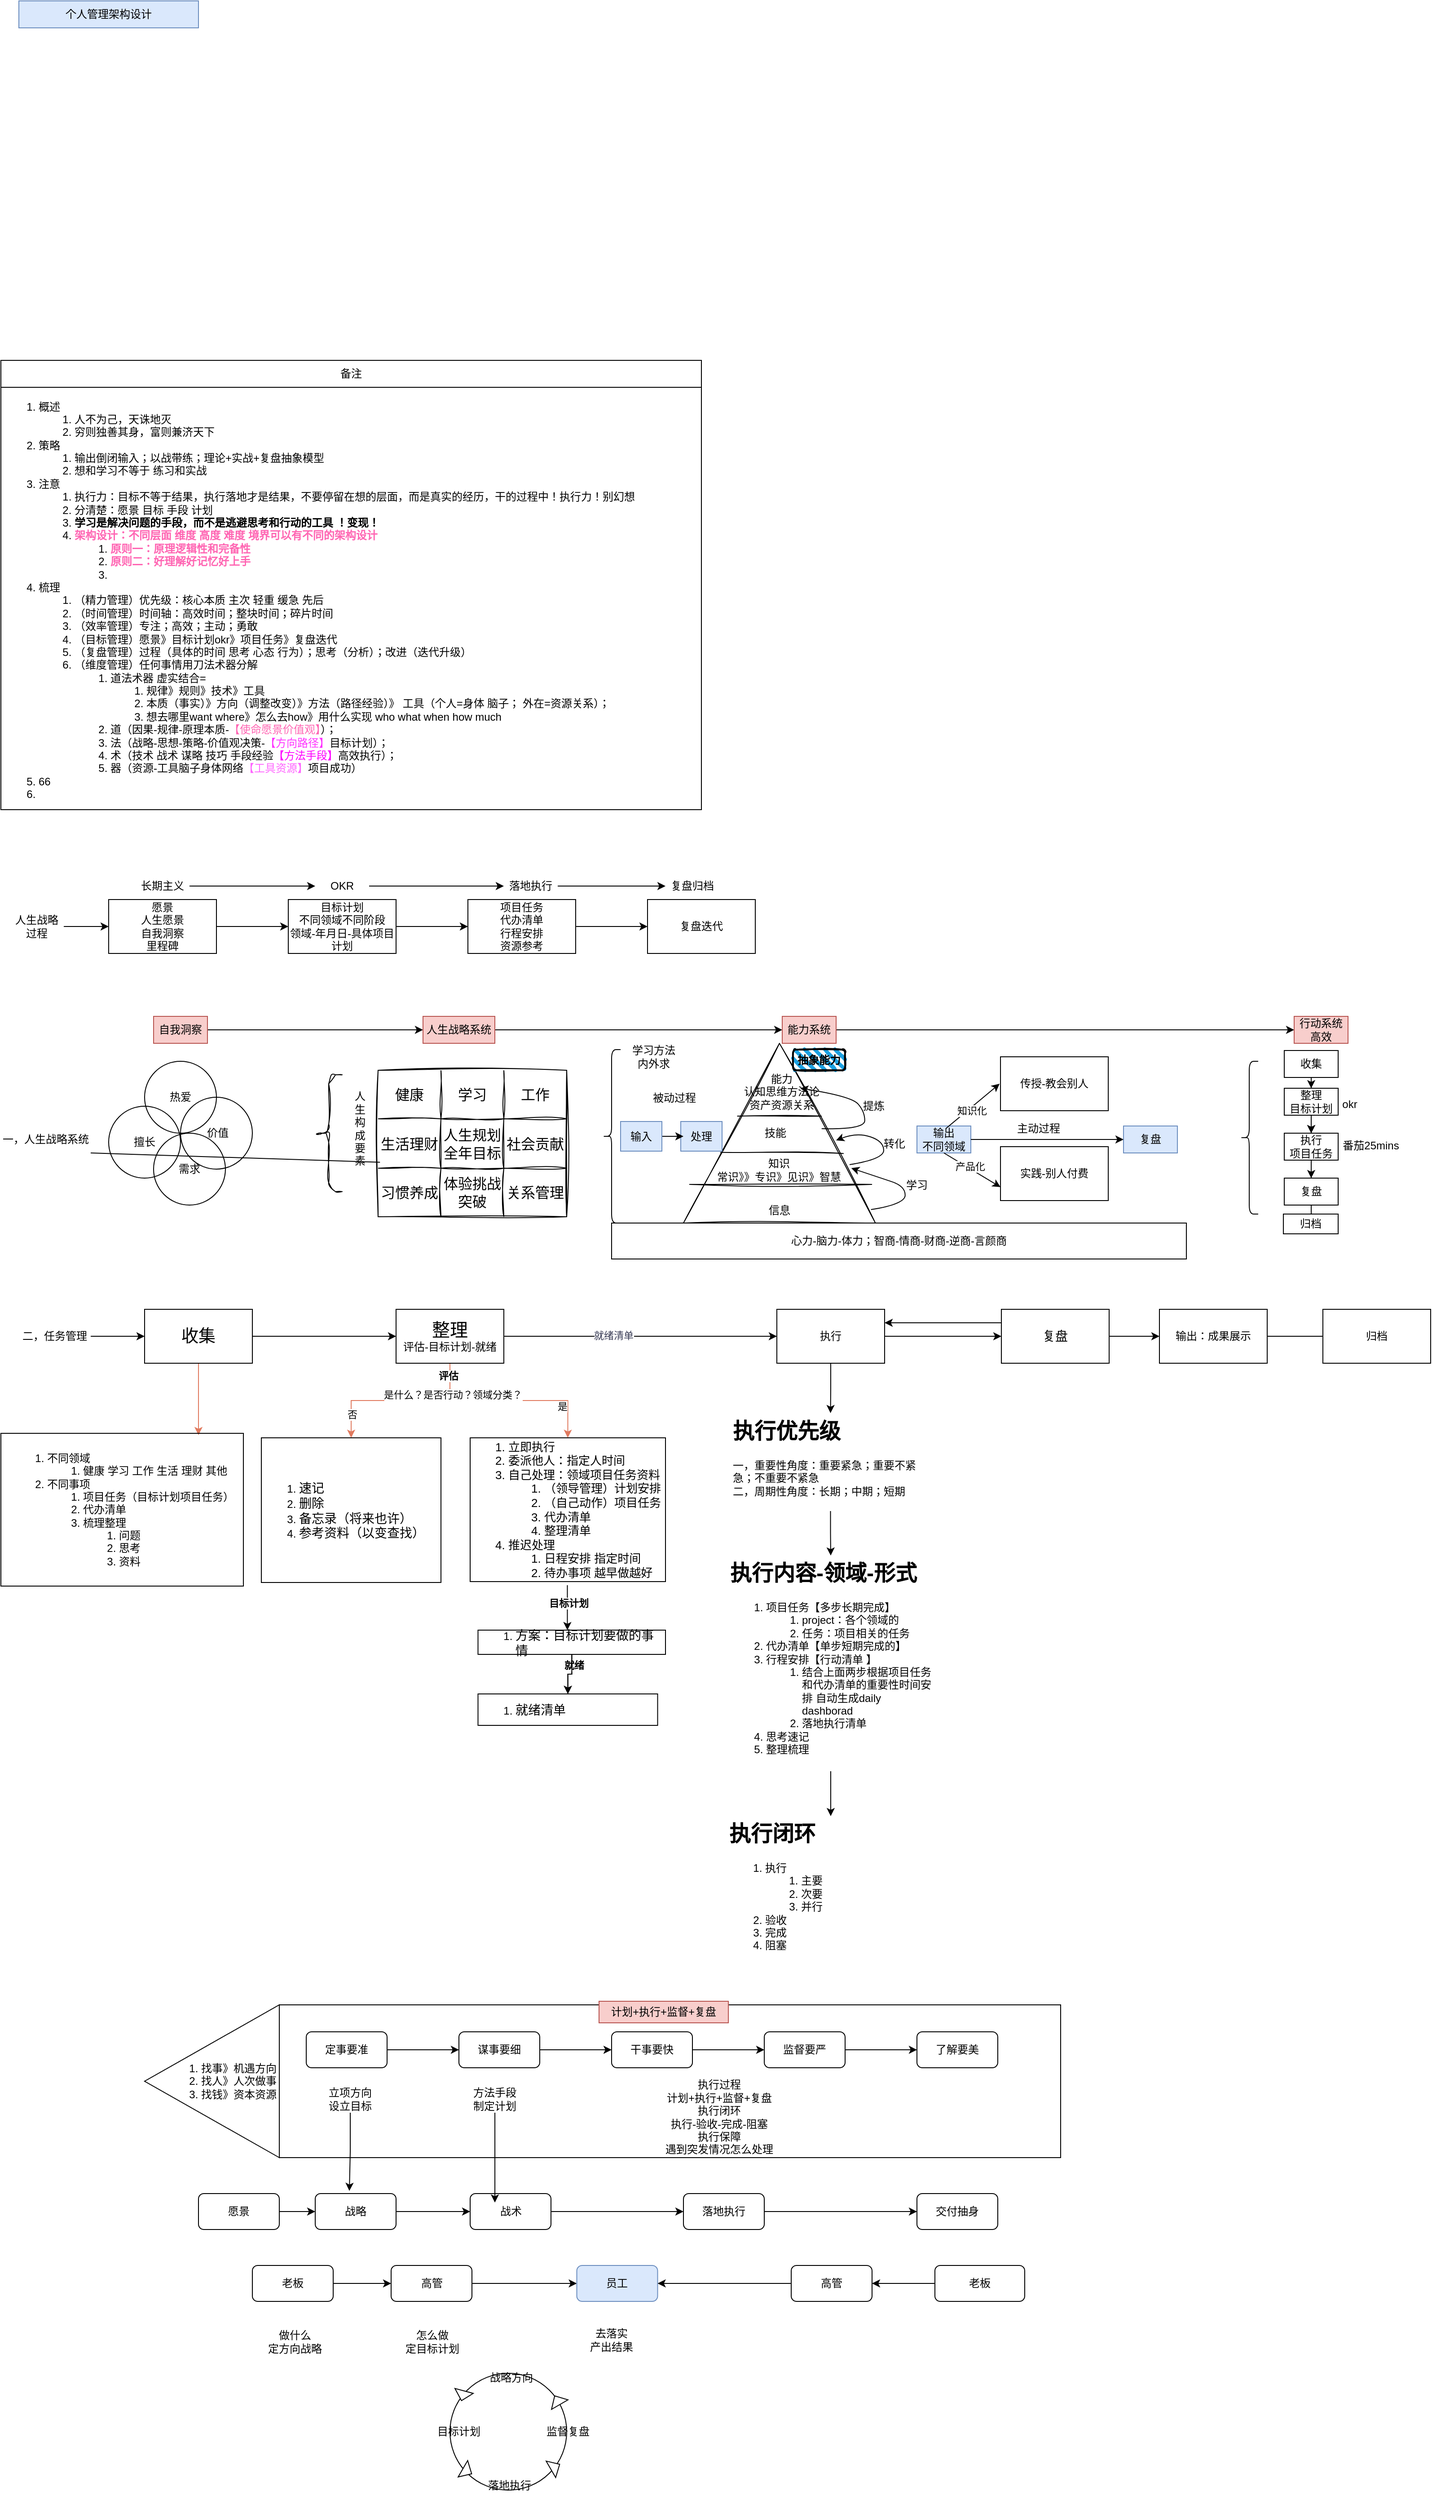 <mxfile version="22.1.21" type="github">
  <diagram name="第 1 页" id="4Qpj_fmBWcSnVKlhVKCQ">
    <mxGraphModel dx="1434" dy="1907" grid="1" gridSize="10" guides="1" tooltips="1" connect="1" arrows="1" fold="1" page="1" pageScale="1" pageWidth="827" pageHeight="1169" math="0" shadow="0">
      <root>
        <mxCell id="0" />
        <mxCell id="1" parent="0" />
        <mxCell id="NZoPy9VmbZLPDRG8ih34-2" value="个人管理架构设计" style="text;html=1;strokeColor=#6c8ebf;fillColor=#dae8fc;align=center;verticalAlign=middle;whiteSpace=wrap;rounded=0;" parent="1" vertex="1">
          <mxGeometry x="20" y="-1160" width="200" height="30" as="geometry" />
        </mxCell>
        <mxCell id="NZoPy9VmbZLPDRG8ih34-6" value="" style="edgeStyle=orthogonalEdgeStyle;rounded=0;orthogonalLoop=1;jettySize=auto;html=1;" parent="1" source="NZoPy9VmbZLPDRG8ih34-4" target="NZoPy9VmbZLPDRG8ih34-5" edge="1">
          <mxGeometry relative="1" as="geometry" />
        </mxCell>
        <mxCell id="NZoPy9VmbZLPDRG8ih34-4" value="二，任务管理" style="text;html=1;strokeColor=none;fillColor=none;align=center;verticalAlign=middle;whiteSpace=wrap;rounded=0;" parent="1" vertex="1">
          <mxGeometry x="20" y="311" width="80" height="30" as="geometry" />
        </mxCell>
        <mxCell id="NZoPy9VmbZLPDRG8ih34-8" value="" style="edgeStyle=orthogonalEdgeStyle;rounded=0;orthogonalLoop=1;jettySize=auto;html=1;" parent="1" source="NZoPy9VmbZLPDRG8ih34-5" target="NZoPy9VmbZLPDRG8ih34-7" edge="1">
          <mxGeometry relative="1" as="geometry" />
        </mxCell>
        <mxCell id="NZoPy9VmbZLPDRG8ih34-233" value="" style="edgeStyle=orthogonalEdgeStyle;rounded=0;orthogonalLoop=1;jettySize=auto;html=1;strokeColor=#E07A5F;fontColor=#393C56;fillColor=#F2CC8F;" parent="1" source="NZoPy9VmbZLPDRG8ih34-5" edge="1">
          <mxGeometry relative="1" as="geometry">
            <mxPoint x="220" y="436" as="targetPoint" />
          </mxGeometry>
        </mxCell>
        <mxCell id="NZoPy9VmbZLPDRG8ih34-5" value="&lt;font style=&quot;font-size: 19px;&quot;&gt;收集&lt;/font&gt;" style="whiteSpace=wrap;html=1;" parent="1" vertex="1">
          <mxGeometry x="160" y="296" width="120" height="60" as="geometry" />
        </mxCell>
        <mxCell id="NZoPy9VmbZLPDRG8ih34-10" value="" style="edgeStyle=orthogonalEdgeStyle;rounded=0;orthogonalLoop=1;jettySize=auto;html=1;" parent="1" source="NZoPy9VmbZLPDRG8ih34-7" target="NZoPy9VmbZLPDRG8ih34-9" edge="1">
          <mxGeometry relative="1" as="geometry" />
        </mxCell>
        <mxCell id="NZoPy9VmbZLPDRG8ih34-239" value="就绪清单" style="edgeLabel;html=1;align=center;verticalAlign=middle;resizable=0;points=[];fontColor=#393C56;" parent="NZoPy9VmbZLPDRG8ih34-10" vertex="1" connectable="0">
          <mxGeometry x="-0.2" y="1" relative="1" as="geometry">
            <mxPoint as="offset" />
          </mxGeometry>
        </mxCell>
        <mxCell id="NZoPy9VmbZLPDRG8ih34-235" style="edgeStyle=orthogonalEdgeStyle;rounded=0;orthogonalLoop=1;jettySize=auto;html=1;strokeColor=#E07A5F;fontColor=#393C56;fillColor=#F2CC8F;" parent="1" source="NZoPy9VmbZLPDRG8ih34-7" target="NZoPy9VmbZLPDRG8ih34-234" edge="1">
          <mxGeometry relative="1" as="geometry" />
        </mxCell>
        <mxCell id="NZoPy9VmbZLPDRG8ih34-259" value="否" style="edgeLabel;html=1;align=center;verticalAlign=middle;resizable=0;points=[];" parent="NZoPy9VmbZLPDRG8ih34-235" vertex="1" connectable="0">
          <mxGeometry x="0.729" y="1" relative="1" as="geometry">
            <mxPoint as="offset" />
          </mxGeometry>
        </mxCell>
        <mxCell id="NZoPy9VmbZLPDRG8ih34-237" style="edgeStyle=orthogonalEdgeStyle;rounded=0;orthogonalLoop=1;jettySize=auto;html=1;exitX=0.5;exitY=1;exitDx=0;exitDy=0;strokeColor=#E07A5F;fontColor=#393C56;fillColor=#F2CC8F;" parent="1" source="NZoPy9VmbZLPDRG8ih34-7" target="NZoPy9VmbZLPDRG8ih34-236" edge="1">
          <mxGeometry relative="1" as="geometry" />
        </mxCell>
        <mxCell id="NZoPy9VmbZLPDRG8ih34-258" value="是什么？是否行动？领域分类？" style="edgeLabel;html=1;align=center;verticalAlign=middle;resizable=0;points=[];" parent="NZoPy9VmbZLPDRG8ih34-237" vertex="1" connectable="0">
          <mxGeometry x="-0.68" y="3" relative="1" as="geometry">
            <mxPoint as="offset" />
          </mxGeometry>
        </mxCell>
        <mxCell id="NZoPy9VmbZLPDRG8ih34-260" value="是" style="edgeLabel;html=1;align=center;verticalAlign=middle;resizable=0;points=[];" parent="NZoPy9VmbZLPDRG8ih34-237" vertex="1" connectable="0">
          <mxGeometry x="0.573" y="2" relative="1" as="geometry">
            <mxPoint x="-2" y="8" as="offset" />
          </mxGeometry>
        </mxCell>
        <mxCell id="NZoPy9VmbZLPDRG8ih34-263" value="评估" style="edgeLabel;html=1;align=center;verticalAlign=middle;resizable=0;points=[];fontStyle=1" parent="NZoPy9VmbZLPDRG8ih34-237" vertex="1" connectable="0">
          <mxGeometry x="-0.869" y="-2" relative="1" as="geometry">
            <mxPoint as="offset" />
          </mxGeometry>
        </mxCell>
        <mxCell id="NZoPy9VmbZLPDRG8ih34-7" value="&lt;font style=&quot;&quot;&gt;&lt;span style=&quot;font-size: 20px;&quot;&gt;整理&lt;/span&gt;&lt;br&gt;&lt;font style=&quot;font-size: 12px;&quot;&gt;评估-目标计划-就绪&lt;/font&gt;&lt;br&gt;&lt;/font&gt;" style="whiteSpace=wrap;html=1;" parent="1" vertex="1">
          <mxGeometry x="440" y="296" width="120" height="60" as="geometry" />
        </mxCell>
        <mxCell id="NZoPy9VmbZLPDRG8ih34-12" value="" style="edgeStyle=orthogonalEdgeStyle;rounded=0;orthogonalLoop=1;jettySize=auto;html=1;" parent="1" source="NZoPy9VmbZLPDRG8ih34-9" target="NZoPy9VmbZLPDRG8ih34-11" edge="1">
          <mxGeometry relative="1" as="geometry" />
        </mxCell>
        <mxCell id="NZoPy9VmbZLPDRG8ih34-38" value="" style="edgeStyle=orthogonalEdgeStyle;rounded=0;orthogonalLoop=1;jettySize=auto;html=1;" parent="1" source="NZoPy9VmbZLPDRG8ih34-9" target="NZoPy9VmbZLPDRG8ih34-36" edge="1">
          <mxGeometry relative="1" as="geometry" />
        </mxCell>
        <mxCell id="NZoPy9VmbZLPDRG8ih34-9" value="执行" style="whiteSpace=wrap;html=1;" parent="1" vertex="1">
          <mxGeometry x="864" y="296" width="120" height="60" as="geometry" />
        </mxCell>
        <mxCell id="NZoPy9VmbZLPDRG8ih34-14" value="" style="edgeStyle=orthogonalEdgeStyle;rounded=0;orthogonalLoop=1;jettySize=auto;html=1;" parent="1" target="NZoPy9VmbZLPDRG8ih34-13" edge="1">
          <mxGeometry relative="1" as="geometry">
            <mxPoint x="1217" y="340" as="sourcePoint" />
            <Array as="points">
              <mxPoint x="1217" y="320" />
              <mxPoint x="1224" y="320" />
              <mxPoint x="1224" y="326" />
            </Array>
          </mxGeometry>
        </mxCell>
        <mxCell id="NZoPy9VmbZLPDRG8ih34-80" style="edgeStyle=orthogonalEdgeStyle;rounded=0;orthogonalLoop=1;jettySize=auto;html=1;exitX=0;exitY=0.25;exitDx=0;exitDy=0;entryX=1;entryY=0.25;entryDx=0;entryDy=0;" parent="1" source="NZoPy9VmbZLPDRG8ih34-11" target="NZoPy9VmbZLPDRG8ih34-9" edge="1">
          <mxGeometry relative="1" as="geometry" />
        </mxCell>
        <mxCell id="NZoPy9VmbZLPDRG8ih34-11" value="&lt;font style=&quot;font-size: 14px;&quot;&gt;复盘&lt;/font&gt;" style="whiteSpace=wrap;html=1;" parent="1" vertex="1">
          <mxGeometry x="1114" y="296" width="120" height="60" as="geometry" />
        </mxCell>
        <mxCell id="NZoPy9VmbZLPDRG8ih34-83" value="" style="edgeStyle=orthogonalEdgeStyle;rounded=0;orthogonalLoop=1;jettySize=auto;html=1;" parent="1" source="NZoPy9VmbZLPDRG8ih34-13" edge="1">
          <mxGeometry relative="1" as="geometry">
            <mxPoint x="1566" y="326" as="targetPoint" />
          </mxGeometry>
        </mxCell>
        <mxCell id="NZoPy9VmbZLPDRG8ih34-13" value="输出：成果展示" style="whiteSpace=wrap;html=1;" parent="1" vertex="1">
          <mxGeometry x="1290" y="296" width="120" height="60" as="geometry" />
        </mxCell>
        <mxCell id="NZoPy9VmbZLPDRG8ih34-40" value="" style="edgeStyle=orthogonalEdgeStyle;rounded=0;orthogonalLoop=1;jettySize=auto;html=1;" parent="1" source="NZoPy9VmbZLPDRG8ih34-36" target="NZoPy9VmbZLPDRG8ih34-39" edge="1">
          <mxGeometry relative="1" as="geometry">
            <mxPoint x="825" y="631" as="targetPoint" />
          </mxGeometry>
        </mxCell>
        <mxCell id="NZoPy9VmbZLPDRG8ih34-36" value="&lt;h1&gt;执行优先级&lt;/h1&gt;&lt;div&gt;一，重要性角度：重要紧急；重要不紧急；不重要不紧急&lt;/div&gt;&lt;div&gt;二，周期性角度：长期；中期；短期&lt;/div&gt;" style="text;html=1;strokeColor=none;fillColor=none;spacing=5;spacingTop=-20;whiteSpace=wrap;overflow=hidden;rounded=0;" parent="1" vertex="1">
          <mxGeometry x="810" y="411.5" width="227.5" height="109" as="geometry" />
        </mxCell>
        <mxCell id="NZoPy9VmbZLPDRG8ih34-267" value="" style="edgeStyle=orthogonalEdgeStyle;rounded=0;orthogonalLoop=1;jettySize=auto;html=1;" parent="1" source="NZoPy9VmbZLPDRG8ih34-39" target="NZoPy9VmbZLPDRG8ih34-266" edge="1">
          <mxGeometry relative="1" as="geometry" />
        </mxCell>
        <mxCell id="NZoPy9VmbZLPDRG8ih34-39" value="&lt;h1&gt;执行内容-领域-形式&lt;/h1&gt;&lt;div&gt;&lt;ol&gt;&lt;li&gt;项目任务【多步长期完成】&lt;br&gt;&lt;/li&gt;&lt;ol&gt;&lt;li&gt;project：各个领域的&lt;br&gt;&lt;/li&gt;&lt;li&gt;任务：项目相关的任务&lt;/li&gt;&lt;/ol&gt;&lt;li&gt;&lt;span style=&quot;background-color: initial;&quot;&gt;代办清单【单步短期完成的】&lt;/span&gt;&lt;br&gt;&lt;/li&gt;&lt;li&gt;&lt;span style=&quot;background-color: initial;&quot;&gt;行程安排【行动清单 】&lt;/span&gt;&lt;/li&gt;&lt;ol&gt;&lt;li&gt;&lt;span style=&quot;background-color: initial;&quot;&gt;结合上面两步根据项目任务和代办清单的重要性时间安排 自动生成daily dashborad&amp;nbsp;&lt;/span&gt;&lt;/li&gt;&lt;li&gt;落地执行清单&lt;/li&gt;&lt;/ol&gt;&lt;li&gt;思考速记&lt;/li&gt;&lt;li&gt;整理梳理&lt;/li&gt;&lt;/ol&gt;&lt;/div&gt;" style="text;html=1;strokeColor=none;fillColor=none;spacing=5;spacingTop=-20;whiteSpace=wrap;overflow=hidden;rounded=0;" parent="1" vertex="1">
          <mxGeometry x="806.5" y="570" width="235" height="240" as="geometry" />
        </mxCell>
        <mxCell id="NZoPy9VmbZLPDRG8ih34-56" value="" style="edgeStyle=orthogonalEdgeStyle;rounded=0;orthogonalLoop=1;jettySize=auto;html=1;" parent="1" source="NZoPy9VmbZLPDRG8ih34-41" target="NZoPy9VmbZLPDRG8ih34-55" edge="1">
          <mxGeometry relative="1" as="geometry" />
        </mxCell>
        <mxCell id="NZoPy9VmbZLPDRG8ih34-41" value="一，人生战略系统" style="text;html=1;strokeColor=none;fillColor=none;align=center;verticalAlign=middle;whiteSpace=wrap;rounded=0;" parent="1" vertex="1">
          <mxGeometry y="92" width="100" height="30" as="geometry" />
        </mxCell>
        <mxCell id="NZoPy9VmbZLPDRG8ih34-60" value="" style="edgeStyle=orthogonalEdgeStyle;rounded=0;orthogonalLoop=1;jettySize=auto;html=1;" parent="1" source="NZoPy9VmbZLPDRG8ih34-58" target="NZoPy9VmbZLPDRG8ih34-59" edge="1">
          <mxGeometry relative="1" as="geometry" />
        </mxCell>
        <mxCell id="NZoPy9VmbZLPDRG8ih34-58" value="人生战略过程" style="text;html=1;strokeColor=none;fillColor=none;align=center;verticalAlign=middle;whiteSpace=wrap;rounded=0;" parent="1" vertex="1">
          <mxGeometry x="10" y="-145" width="60" height="30" as="geometry" />
        </mxCell>
        <mxCell id="NZoPy9VmbZLPDRG8ih34-62" value="" style="edgeStyle=orthogonalEdgeStyle;rounded=0;orthogonalLoop=1;jettySize=auto;html=1;" parent="1" source="NZoPy9VmbZLPDRG8ih34-59" target="NZoPy9VmbZLPDRG8ih34-61" edge="1">
          <mxGeometry relative="1" as="geometry" />
        </mxCell>
        <mxCell id="NZoPy9VmbZLPDRG8ih34-59" value="愿景&lt;br&gt;人生愿景&lt;br&gt;自我洞察&lt;br&gt;里程碑" style="whiteSpace=wrap;html=1;" parent="1" vertex="1">
          <mxGeometry x="120" y="-160" width="120" height="60" as="geometry" />
        </mxCell>
        <mxCell id="NZoPy9VmbZLPDRG8ih34-64" value="" style="edgeStyle=orthogonalEdgeStyle;rounded=0;orthogonalLoop=1;jettySize=auto;html=1;" parent="1" source="NZoPy9VmbZLPDRG8ih34-61" target="NZoPy9VmbZLPDRG8ih34-63" edge="1">
          <mxGeometry relative="1" as="geometry" />
        </mxCell>
        <mxCell id="NZoPy9VmbZLPDRG8ih34-61" value="目标计划&lt;br&gt;不同领域不同阶段&lt;br&gt;领域-年月日-具体项目计划" style="whiteSpace=wrap;html=1;" parent="1" vertex="1">
          <mxGeometry x="320" y="-160" width="120" height="60" as="geometry" />
        </mxCell>
        <mxCell id="NZoPy9VmbZLPDRG8ih34-66" value="" style="edgeStyle=orthogonalEdgeStyle;rounded=0;orthogonalLoop=1;jettySize=auto;html=1;" parent="1" source="NZoPy9VmbZLPDRG8ih34-63" target="NZoPy9VmbZLPDRG8ih34-65" edge="1">
          <mxGeometry relative="1" as="geometry" />
        </mxCell>
        <mxCell id="NZoPy9VmbZLPDRG8ih34-63" value="项目任务&lt;br&gt;代办清单&lt;br&gt;行程安排&lt;br&gt;资源参考" style="whiteSpace=wrap;html=1;" parent="1" vertex="1">
          <mxGeometry x="520" y="-160" width="120" height="60" as="geometry" />
        </mxCell>
        <mxCell id="NZoPy9VmbZLPDRG8ih34-65" value="复盘迭代" style="whiteSpace=wrap;html=1;" parent="1" vertex="1">
          <mxGeometry x="720" y="-160" width="120" height="60" as="geometry" />
        </mxCell>
        <mxCell id="NZoPy9VmbZLPDRG8ih34-71" style="edgeStyle=orthogonalEdgeStyle;rounded=0;orthogonalLoop=1;jettySize=auto;html=1;entryX=0;entryY=0.5;entryDx=0;entryDy=0;" parent="1" source="NZoPy9VmbZLPDRG8ih34-67" target="NZoPy9VmbZLPDRG8ih34-69" edge="1">
          <mxGeometry relative="1" as="geometry" />
        </mxCell>
        <mxCell id="NZoPy9VmbZLPDRG8ih34-67" value="长期主义" style="text;html=1;strokeColor=none;fillColor=none;align=center;verticalAlign=middle;whiteSpace=wrap;rounded=0;" parent="1" vertex="1">
          <mxGeometry x="150" y="-190" width="60" height="30" as="geometry" />
        </mxCell>
        <mxCell id="NZoPy9VmbZLPDRG8ih34-75" style="edgeStyle=orthogonalEdgeStyle;rounded=0;orthogonalLoop=1;jettySize=auto;html=1;entryX=0;entryY=0.5;entryDx=0;entryDy=0;" parent="1" source="NZoPy9VmbZLPDRG8ih34-69" target="NZoPy9VmbZLPDRG8ih34-70" edge="1">
          <mxGeometry relative="1" as="geometry" />
        </mxCell>
        <mxCell id="NZoPy9VmbZLPDRG8ih34-69" value="OKR" style="text;html=1;strokeColor=none;fillColor=none;align=center;verticalAlign=middle;whiteSpace=wrap;rounded=0;" parent="1" vertex="1">
          <mxGeometry x="350" y="-190" width="60" height="30" as="geometry" />
        </mxCell>
        <mxCell id="NZoPy9VmbZLPDRG8ih34-77" style="edgeStyle=orthogonalEdgeStyle;rounded=0;orthogonalLoop=1;jettySize=auto;html=1;" parent="1" source="NZoPy9VmbZLPDRG8ih34-70" target="NZoPy9VmbZLPDRG8ih34-76" edge="1">
          <mxGeometry relative="1" as="geometry" />
        </mxCell>
        <mxCell id="NZoPy9VmbZLPDRG8ih34-70" value="落地执行" style="text;html=1;strokeColor=none;fillColor=none;align=center;verticalAlign=middle;whiteSpace=wrap;rounded=0;" parent="1" vertex="1">
          <mxGeometry x="560" y="-190" width="60" height="30" as="geometry" />
        </mxCell>
        <mxCell id="NZoPy9VmbZLPDRG8ih34-76" value="复盘归档" style="text;html=1;strokeColor=none;fillColor=none;align=center;verticalAlign=middle;whiteSpace=wrap;rounded=0;" parent="1" vertex="1">
          <mxGeometry x="740" y="-190" width="60" height="30" as="geometry" />
        </mxCell>
        <mxCell id="NZoPy9VmbZLPDRG8ih34-82" value="归档" style="whiteSpace=wrap;html=1;" parent="1" vertex="1">
          <mxGeometry x="1472" y="296" width="120" height="60" as="geometry" />
        </mxCell>
        <mxCell id="NZoPy9VmbZLPDRG8ih34-93" value="备注" style="swimlane;fontStyle=0;childLayout=stackLayout;horizontal=1;startSize=30;horizontalStack=0;resizeParent=1;resizeParentMax=0;resizeLast=0;collapsible=1;marginBottom=0;whiteSpace=wrap;html=1;" parent="1" vertex="1">
          <mxGeometry y="-760" width="780" height="500" as="geometry">
            <mxRectangle x="10" y="-500" width="60" height="30" as="alternateBounds" />
          </mxGeometry>
        </mxCell>
        <mxCell id="NZoPy9VmbZLPDRG8ih34-87" value="&lt;ol&gt;&lt;li&gt;概述&lt;/li&gt;&lt;ol&gt;&lt;li&gt;人不为己，天诛地灭&lt;/li&gt;&lt;li&gt;穷则独善其身，富则兼济天下&lt;/li&gt;&lt;/ol&gt;&lt;li&gt;策略&lt;/li&gt;&lt;ol&gt;&lt;li&gt;输出倒闭输入；以战带练；理论+实战+复盘抽象模型&lt;/li&gt;&lt;li&gt;想和学习不等于 练习和实战&lt;/li&gt;&lt;/ol&gt;&lt;li&gt;注意&lt;/li&gt;&lt;ol&gt;&lt;li&gt;执行力：目标不等于结果，执行落地才是结果，不要停留在想的层面，而是真实的经历，干的过程中！执行力！别幻想&lt;/li&gt;&lt;li&gt;分清楚：愿景 目标 手段 计划&lt;/li&gt;&lt;li&gt;&lt;b&gt;学习是解决问题的手段，而不是逃避思考和行动的工具 ！变现！&lt;/b&gt;&lt;/li&gt;&lt;li&gt;&lt;b&gt;&lt;font color=&quot;#ff66b3&quot;&gt;架构设计：不同层面 维度 高度 难度 境界可以有不同的架构设计&lt;/font&gt;&lt;/b&gt;&lt;/li&gt;&lt;ol&gt;&lt;li&gt;&lt;b&gt;&lt;font color=&quot;#ff66b3&quot;&gt;原则一：原理逻辑性和完备性&lt;/font&gt;&lt;/b&gt;&lt;/li&gt;&lt;li&gt;&lt;b&gt;&lt;font color=&quot;#ff66b3&quot;&gt;原则二：好理解好记忆好上手&lt;/font&gt;&lt;/b&gt;&lt;/li&gt;&lt;li&gt;&lt;b&gt;&lt;font color=&quot;#ff66b3&quot;&gt;&lt;br&gt;&lt;/font&gt;&lt;/b&gt;&lt;/li&gt;&lt;/ol&gt;&lt;/ol&gt;&lt;li&gt;梳理&lt;/li&gt;&lt;ol&gt;&lt;li&gt;（精力管理）优先级：核心本质 主次 轻重 缓急 先后&lt;/li&gt;&lt;li&gt;（时间管理）时间轴：高效时间；整块时间；碎片时间&lt;/li&gt;&lt;li&gt;（效率管理）专注；高效；主动；勇敢&lt;/li&gt;&lt;li&gt;（目标管理）愿景》目标计划okr》项目任务》复盘迭代&lt;/li&gt;&lt;li&gt;（复盘管理）过程（具体的时间 思考 心态 行为）；思考（分析）；改进（迭代升级）&lt;/li&gt;&lt;li&gt;（维度管理）任何事情用刀法术器分解&lt;/li&gt;&lt;ol&gt;&lt;li&gt;道法术器 虚实结合=&lt;/li&gt;&lt;ol&gt;&lt;li&gt;规律》规则》技术》工具&lt;br&gt;&lt;/li&gt;&lt;li&gt;本质（事实）》方向（调整改变）》方法（路径经验）》 工具（个人=身体 脑子； 外在=资源关系）；&lt;br&gt;&lt;/li&gt;&lt;li style=&quot;border-color: var(--border-color);&quot;&gt;想去哪里want where》怎么去how》用什么实现 who what when how much&lt;/li&gt;&lt;/ol&gt;&lt;li&gt;道（因果-规律-原理本质-&lt;font color=&quot;#ff66b3&quot;&gt;【使命愿景价值观】&lt;/font&gt;）；&lt;/li&gt;&lt;li&gt;法（战略-思想-策略-价值观决策-&lt;font color=&quot;#ff33ff&quot;&gt;【方向路径】&lt;/font&gt;目标计划）；&lt;/li&gt;&lt;li&gt;术（技术 战术 谋略 技巧 手段经验&lt;font color=&quot;#ff00ff&quot;&gt;【方法手段】&lt;/font&gt;高效执行）；&lt;/li&gt;&lt;li&gt;器（资源-工具脑子身体网络&lt;font color=&quot;#ff66ff&quot;&gt;【工具资源】&lt;/font&gt;项目成功）&lt;/li&gt;&lt;/ol&gt;&lt;/ol&gt;&lt;li&gt;66&lt;/li&gt;&lt;li&gt;&lt;br&gt;&lt;/li&gt;&lt;/ol&gt;" style="text;strokeColor=none;fillColor=none;html=1;whiteSpace=wrap;verticalAlign=middle;overflow=hidden;" parent="NZoPy9VmbZLPDRG8ih34-93" vertex="1">
          <mxGeometry y="30" width="780" height="470" as="geometry" />
        </mxCell>
        <mxCell id="NZoPy9VmbZLPDRG8ih34-186" value="" style="group" parent="1" vertex="1" connectable="0">
          <mxGeometry x="350" y="35" width="280" height="170" as="geometry" />
        </mxCell>
        <mxCell id="NZoPy9VmbZLPDRG8ih34-42" value="" style="shape=table;startSize=0;container=1;collapsible=0;childLayout=tableLayout;fontSize=16;sketch=1;curveFitting=1;jiggle=2;" parent="NZoPy9VmbZLPDRG8ih34-186" vertex="1">
          <mxGeometry x="70" y="-5" width="210" height="163" as="geometry" />
        </mxCell>
        <mxCell id="NZoPy9VmbZLPDRG8ih34-43" value="" style="shape=tableRow;horizontal=0;startSize=0;swimlaneHead=0;swimlaneBody=0;strokeColor=inherit;top=0;left=0;bottom=0;right=0;collapsible=0;dropTarget=0;fillColor=none;points=[[0,0.5],[1,0.5]];portConstraint=eastwest;fontSize=16;sketch=1;curveFitting=1;jiggle=2;" parent="NZoPy9VmbZLPDRG8ih34-42" vertex="1">
          <mxGeometry width="210" height="54" as="geometry" />
        </mxCell>
        <mxCell id="NZoPy9VmbZLPDRG8ih34-44" value="健康" style="shape=partialRectangle;html=1;whiteSpace=wrap;connectable=0;strokeColor=inherit;overflow=hidden;fillColor=none;top=0;left=0;bottom=0;right=0;pointerEvents=1;fontSize=16;sketch=1;curveFitting=1;jiggle=2;" parent="NZoPy9VmbZLPDRG8ih34-43" vertex="1">
          <mxGeometry width="70" height="54" as="geometry">
            <mxRectangle width="70" height="54" as="alternateBounds" />
          </mxGeometry>
        </mxCell>
        <mxCell id="NZoPy9VmbZLPDRG8ih34-45" value="学习" style="shape=partialRectangle;html=1;whiteSpace=wrap;connectable=0;strokeColor=inherit;overflow=hidden;fillColor=none;top=0;left=0;bottom=0;right=0;pointerEvents=1;fontSize=16;sketch=1;curveFitting=1;jiggle=2;" parent="NZoPy9VmbZLPDRG8ih34-43" vertex="1">
          <mxGeometry x="70" width="70" height="54" as="geometry">
            <mxRectangle width="70" height="54" as="alternateBounds" />
          </mxGeometry>
        </mxCell>
        <mxCell id="NZoPy9VmbZLPDRG8ih34-46" value="工作" style="shape=partialRectangle;html=1;whiteSpace=wrap;connectable=0;strokeColor=inherit;overflow=hidden;fillColor=none;top=0;left=0;bottom=0;right=0;pointerEvents=1;fontSize=16;sketch=1;curveFitting=1;jiggle=2;" parent="NZoPy9VmbZLPDRG8ih34-43" vertex="1">
          <mxGeometry x="140" width="70" height="54" as="geometry">
            <mxRectangle width="70" height="54" as="alternateBounds" />
          </mxGeometry>
        </mxCell>
        <mxCell id="NZoPy9VmbZLPDRG8ih34-47" value="" style="shape=tableRow;horizontal=0;startSize=0;swimlaneHead=0;swimlaneBody=0;strokeColor=inherit;top=0;left=0;bottom=0;right=0;collapsible=0;dropTarget=0;fillColor=none;points=[[0,0.5],[1,0.5]];portConstraint=eastwest;fontSize=16;sketch=1;curveFitting=1;jiggle=2;" parent="NZoPy9VmbZLPDRG8ih34-42" vertex="1">
          <mxGeometry y="54" width="210" height="55" as="geometry" />
        </mxCell>
        <mxCell id="NZoPy9VmbZLPDRG8ih34-48" value="生活理财" style="shape=partialRectangle;html=1;whiteSpace=wrap;connectable=0;strokeColor=inherit;overflow=hidden;fillColor=none;top=0;left=0;bottom=0;right=0;pointerEvents=1;fontSize=16;sketch=1;curveFitting=1;jiggle=2;" parent="NZoPy9VmbZLPDRG8ih34-47" vertex="1">
          <mxGeometry width="70" height="55" as="geometry">
            <mxRectangle width="70" height="55" as="alternateBounds" />
          </mxGeometry>
        </mxCell>
        <mxCell id="NZoPy9VmbZLPDRG8ih34-49" value="人生规划&lt;br&gt;全年目标" style="shape=partialRectangle;html=1;whiteSpace=wrap;connectable=0;strokeColor=inherit;overflow=hidden;fillColor=none;top=0;left=0;bottom=0;right=0;pointerEvents=1;fontSize=16;sketch=1;curveFitting=1;jiggle=2;" parent="NZoPy9VmbZLPDRG8ih34-47" vertex="1">
          <mxGeometry x="70" width="70" height="55" as="geometry">
            <mxRectangle width="70" height="55" as="alternateBounds" />
          </mxGeometry>
        </mxCell>
        <mxCell id="NZoPy9VmbZLPDRG8ih34-50" value="社会贡献" style="shape=partialRectangle;html=1;whiteSpace=wrap;connectable=0;strokeColor=inherit;overflow=hidden;fillColor=none;top=0;left=0;bottom=0;right=0;pointerEvents=1;fontSize=16;sketch=1;curveFitting=1;jiggle=2;" parent="NZoPy9VmbZLPDRG8ih34-47" vertex="1">
          <mxGeometry x="140" width="70" height="55" as="geometry">
            <mxRectangle width="70" height="55" as="alternateBounds" />
          </mxGeometry>
        </mxCell>
        <mxCell id="NZoPy9VmbZLPDRG8ih34-51" value="" style="shape=tableRow;horizontal=0;startSize=0;swimlaneHead=0;swimlaneBody=0;strokeColor=inherit;top=0;left=0;bottom=0;right=0;collapsible=0;dropTarget=0;fillColor=none;points=[[0,0.5],[1,0.5]];portConstraint=eastwest;fontSize=16;sketch=1;curveFitting=1;jiggle=2;" parent="NZoPy9VmbZLPDRG8ih34-42" vertex="1">
          <mxGeometry y="109" width="210" height="54" as="geometry" />
        </mxCell>
        <mxCell id="NZoPy9VmbZLPDRG8ih34-52" value="习惯养成" style="shape=partialRectangle;html=1;whiteSpace=wrap;connectable=0;strokeColor=inherit;overflow=hidden;fillColor=none;top=0;left=0;bottom=0;right=0;pointerEvents=1;fontSize=16;sketch=1;curveFitting=1;jiggle=2;" parent="NZoPy9VmbZLPDRG8ih34-51" vertex="1">
          <mxGeometry width="70" height="54" as="geometry">
            <mxRectangle width="70" height="54" as="alternateBounds" />
          </mxGeometry>
        </mxCell>
        <mxCell id="NZoPy9VmbZLPDRG8ih34-53" value="体验挑战突破" style="shape=partialRectangle;html=1;whiteSpace=wrap;connectable=0;strokeColor=inherit;overflow=hidden;fillColor=none;top=0;left=0;bottom=0;right=0;pointerEvents=1;fontSize=16;sketch=1;curveFitting=1;jiggle=2;" parent="NZoPy9VmbZLPDRG8ih34-51" vertex="1">
          <mxGeometry x="70" width="70" height="54" as="geometry">
            <mxRectangle width="70" height="54" as="alternateBounds" />
          </mxGeometry>
        </mxCell>
        <mxCell id="NZoPy9VmbZLPDRG8ih34-54" value="关系管理" style="shape=partialRectangle;html=1;whiteSpace=wrap;connectable=0;strokeColor=inherit;overflow=hidden;fillColor=none;top=0;left=0;bottom=0;right=0;pointerEvents=1;fontSize=16;sketch=1;curveFitting=1;jiggle=2;" parent="NZoPy9VmbZLPDRG8ih34-51" vertex="1">
          <mxGeometry x="140" width="70" height="54" as="geometry">
            <mxRectangle width="70" height="54" as="alternateBounds" />
          </mxGeometry>
        </mxCell>
        <mxCell id="NZoPy9VmbZLPDRG8ih34-55" value="" style="shape=singleArrow;whiteSpace=wrap;html=1;arrowWidth=0.4;arrowSize=0.4;" parent="NZoPy9VmbZLPDRG8ih34-51" vertex="1">
          <mxGeometry x="210" width="NaN" height="54" as="geometry">
            <mxRectangle width="NaN" height="54" as="alternateBounds" />
          </mxGeometry>
        </mxCell>
        <mxCell id="NZoPy9VmbZLPDRG8ih34-103" value="" style="shape=curlyBracket;whiteSpace=wrap;html=1;rounded=1;labelPosition=left;verticalLabelPosition=middle;align=right;verticalAlign=middle;sketch=1;curveFitting=1;jiggle=2;" parent="NZoPy9VmbZLPDRG8ih34-186" vertex="1">
          <mxGeometry width="30" height="130" as="geometry" />
        </mxCell>
        <mxCell id="NZoPy9VmbZLPDRG8ih34-104" value="人&lt;br&gt;生&lt;br&gt;构&lt;br&gt;成&lt;br&gt;要&lt;br&gt;素" style="text;html=1;strokeColor=none;fillColor=none;align=center;verticalAlign=middle;whiteSpace=wrap;rounded=0;sketch=1;curveFitting=1;jiggle=2;" parent="NZoPy9VmbZLPDRG8ih34-186" vertex="1">
          <mxGeometry x="20" y="10" width="60" height="100" as="geometry" />
        </mxCell>
        <mxCell id="NZoPy9VmbZLPDRG8ih34-187" value="" style="group" parent="1" vertex="1" connectable="0">
          <mxGeometry x="120" y="20" width="160" height="160" as="geometry" />
        </mxCell>
        <mxCell id="NZoPy9VmbZLPDRG8ih34-99" value="热爱" style="ellipse;whiteSpace=wrap;html=1;aspect=fixed;fillStyle=auto;fillColor=none;" parent="NZoPy9VmbZLPDRG8ih34-187" vertex="1">
          <mxGeometry x="40" width="80" height="80" as="geometry" />
        </mxCell>
        <mxCell id="NZoPy9VmbZLPDRG8ih34-100" value="擅长" style="ellipse;whiteSpace=wrap;html=1;aspect=fixed;fillColor=none;" parent="NZoPy9VmbZLPDRG8ih34-187" vertex="1">
          <mxGeometry y="50" width="80" height="80" as="geometry" />
        </mxCell>
        <mxCell id="NZoPy9VmbZLPDRG8ih34-101" value="&amp;nbsp;价值" style="ellipse;whiteSpace=wrap;html=1;aspect=fixed;fillColor=none;" parent="NZoPy9VmbZLPDRG8ih34-187" vertex="1">
          <mxGeometry x="80" y="40" width="80" height="80" as="geometry" />
        </mxCell>
        <mxCell id="NZoPy9VmbZLPDRG8ih34-102" value="需求" style="ellipse;whiteSpace=wrap;html=1;aspect=fixed;fillColor=none;" parent="NZoPy9VmbZLPDRG8ih34-187" vertex="1">
          <mxGeometry x="50" y="80" width="80" height="80" as="geometry" />
        </mxCell>
        <mxCell id="NZoPy9VmbZLPDRG8ih34-190" value="" style="edgeStyle=orthogonalEdgeStyle;rounded=0;orthogonalLoop=1;jettySize=auto;html=1;" parent="1" source="NZoPy9VmbZLPDRG8ih34-188" target="NZoPy9VmbZLPDRG8ih34-189" edge="1">
          <mxGeometry relative="1" as="geometry" />
        </mxCell>
        <mxCell id="NZoPy9VmbZLPDRG8ih34-188" value="自我洞察" style="text;html=1;strokeColor=#b85450;fillColor=#f8cecc;align=center;verticalAlign=middle;whiteSpace=wrap;rounded=0;" parent="1" vertex="1">
          <mxGeometry x="170" y="-30" width="60" height="30" as="geometry" />
        </mxCell>
        <mxCell id="NZoPy9VmbZLPDRG8ih34-192" value="" style="edgeStyle=orthogonalEdgeStyle;rounded=0;orthogonalLoop=1;jettySize=auto;html=1;" parent="1" source="NZoPy9VmbZLPDRG8ih34-189" target="NZoPy9VmbZLPDRG8ih34-191" edge="1">
          <mxGeometry relative="1" as="geometry" />
        </mxCell>
        <mxCell id="NZoPy9VmbZLPDRG8ih34-189" value="人生战略系统" style="text;html=1;strokeColor=#b85450;fillColor=#f8cecc;align=center;verticalAlign=middle;whiteSpace=wrap;rounded=0;" parent="1" vertex="1">
          <mxGeometry x="470" y="-30" width="80" height="30" as="geometry" />
        </mxCell>
        <mxCell id="NZoPy9VmbZLPDRG8ih34-194" value="" style="edgeStyle=orthogonalEdgeStyle;rounded=0;orthogonalLoop=1;jettySize=auto;html=1;" parent="1" source="NZoPy9VmbZLPDRG8ih34-191" target="NZoPy9VmbZLPDRG8ih34-193" edge="1">
          <mxGeometry relative="1" as="geometry" />
        </mxCell>
        <mxCell id="NZoPy9VmbZLPDRG8ih34-191" value="能力系统" style="text;html=1;strokeColor=#b85450;fillColor=#f8cecc;align=center;verticalAlign=middle;whiteSpace=wrap;rounded=0;" parent="1" vertex="1">
          <mxGeometry x="870" y="-30" width="60" height="30" as="geometry" />
        </mxCell>
        <mxCell id="NZoPy9VmbZLPDRG8ih34-193" value="行动系统高效" style="text;html=1;strokeColor=#b85450;fillColor=#f8cecc;align=center;verticalAlign=middle;whiteSpace=wrap;rounded=0;" parent="1" vertex="1">
          <mxGeometry x="1440" y="-30" width="60" height="30" as="geometry" />
        </mxCell>
        <mxCell id="NZoPy9VmbZLPDRG8ih34-204" value="" style="shape=curlyBracket;whiteSpace=wrap;html=1;rounded=1;labelPosition=left;verticalLabelPosition=middle;align=right;verticalAlign=middle;" parent="1" vertex="1">
          <mxGeometry x="1380" y="20" width="20" height="170" as="geometry" />
        </mxCell>
        <mxCell id="NZoPy9VmbZLPDRG8ih34-207" value="" style="edgeStyle=orthogonalEdgeStyle;rounded=0;orthogonalLoop=1;jettySize=auto;html=1;" parent="1" source="NZoPy9VmbZLPDRG8ih34-205" target="NZoPy9VmbZLPDRG8ih34-206" edge="1">
          <mxGeometry relative="1" as="geometry" />
        </mxCell>
        <mxCell id="NZoPy9VmbZLPDRG8ih34-205" value="收集" style="rounded=0;whiteSpace=wrap;html=1;" parent="1" vertex="1">
          <mxGeometry x="1429" y="8" width="60" height="30" as="geometry" />
        </mxCell>
        <mxCell id="NZoPy9VmbZLPDRG8ih34-209" value="" style="edgeStyle=orthogonalEdgeStyle;rounded=0;orthogonalLoop=1;jettySize=auto;html=1;" parent="1" source="NZoPy9VmbZLPDRG8ih34-206" target="NZoPy9VmbZLPDRG8ih34-208" edge="1">
          <mxGeometry relative="1" as="geometry" />
        </mxCell>
        <mxCell id="NZoPy9VmbZLPDRG8ih34-210" value="" style="edgeStyle=orthogonalEdgeStyle;rounded=0;orthogonalLoop=1;jettySize=auto;html=1;" parent="1" source="NZoPy9VmbZLPDRG8ih34-206" target="NZoPy9VmbZLPDRG8ih34-208" edge="1">
          <mxGeometry relative="1" as="geometry" />
        </mxCell>
        <mxCell id="NZoPy9VmbZLPDRG8ih34-206" value="整理&lt;br&gt;目标计划" style="rounded=0;whiteSpace=wrap;html=1;" parent="1" vertex="1">
          <mxGeometry x="1429" y="50" width="60" height="30" as="geometry" />
        </mxCell>
        <mxCell id="NZoPy9VmbZLPDRG8ih34-212" value="" style="edgeStyle=orthogonalEdgeStyle;rounded=0;orthogonalLoop=1;jettySize=auto;html=1;" parent="1" source="NZoPy9VmbZLPDRG8ih34-208" target="NZoPy9VmbZLPDRG8ih34-211" edge="1">
          <mxGeometry relative="1" as="geometry" />
        </mxCell>
        <mxCell id="NZoPy9VmbZLPDRG8ih34-208" value="执行&lt;br&gt;项目任务" style="rounded=0;whiteSpace=wrap;html=1;" parent="1" vertex="1">
          <mxGeometry x="1429" y="100" width="60" height="30" as="geometry" />
        </mxCell>
        <mxCell id="NZoPy9VmbZLPDRG8ih34-214" value="" style="edgeStyle=orthogonalEdgeStyle;rounded=0;orthogonalLoop=1;jettySize=auto;html=1;" parent="1" source="NZoPy9VmbZLPDRG8ih34-211" target="NZoPy9VmbZLPDRG8ih34-213" edge="1">
          <mxGeometry relative="1" as="geometry" />
        </mxCell>
        <mxCell id="NZoPy9VmbZLPDRG8ih34-211" value="复盘" style="rounded=0;whiteSpace=wrap;html=1;" parent="1" vertex="1">
          <mxGeometry x="1429" y="150" width="60" height="30" as="geometry" />
        </mxCell>
        <mxCell id="NZoPy9VmbZLPDRG8ih34-213" value="归档" style="rounded=0;whiteSpace=wrap;html=1;" parent="1" vertex="1">
          <mxGeometry x="1428" y="190" width="61" height="22" as="geometry" />
        </mxCell>
        <mxCell id="NZoPy9VmbZLPDRG8ih34-220" value="okr" style="text;html=1;strokeColor=none;fillColor=none;align=center;verticalAlign=middle;whiteSpace=wrap;rounded=0;" parent="1" vertex="1">
          <mxGeometry x="1472" y="53" width="60" height="30" as="geometry" />
        </mxCell>
        <mxCell id="NZoPy9VmbZLPDRG8ih34-221" value="番茄25mins" style="text;html=1;strokeColor=none;fillColor=none;align=center;verticalAlign=middle;whiteSpace=wrap;rounded=0;" parent="1" vertex="1">
          <mxGeometry x="1485" y="99" width="81" height="30" as="geometry" />
        </mxCell>
        <mxCell id="NZoPy9VmbZLPDRG8ih34-234" value="&lt;ol&gt;&lt;li&gt;&lt;span style=&quot;font-size: 14px;&quot;&gt;速记&lt;/span&gt;&lt;/li&gt;&lt;li&gt;&lt;span style=&quot;font-size: 14px;&quot;&gt;删除&lt;/span&gt;&lt;/li&gt;&lt;li&gt;&lt;span style=&quot;font-size: 14px;&quot;&gt;备忘录（将来也许）&lt;/span&gt;&lt;/li&gt;&lt;li&gt;&lt;span style=&quot;font-size: 14px;&quot;&gt;参考资料（以变查找）&lt;/span&gt;&lt;/li&gt;&lt;/ol&gt;" style="whiteSpace=wrap;html=1;align=left;" parent="1" vertex="1">
          <mxGeometry x="290" y="439" width="200" height="161" as="geometry" />
        </mxCell>
        <mxCell id="NZoPy9VmbZLPDRG8ih34-236" value="&lt;div style=&quot;font-size: 13px;&quot;&gt;&lt;ol&gt;&lt;li&gt;&lt;span style=&quot;&quot;&gt;立即执行&lt;/span&gt;&lt;/li&gt;&lt;li&gt;委派他人：指定人时间&lt;/li&gt;&lt;li style=&quot;border-color: var(--border-color);&quot;&gt;自己处理：领域项目任务资料&lt;/li&gt;&lt;ol&gt;&lt;li style=&quot;border-color: var(--border-color);&quot;&gt;（领导管理）计划安排&lt;/li&gt;&lt;li style=&quot;border-color: var(--border-color);&quot;&gt;（自己动作）项目任务&lt;/li&gt;&lt;li style=&quot;border-color: var(--border-color);&quot;&gt;代办清单&lt;/li&gt;&lt;li style=&quot;border-color: var(--border-color);&quot;&gt;整理清单&lt;/li&gt;&lt;/ol&gt;&lt;li&gt;推迟处理&lt;/li&gt;&lt;ol&gt;&lt;li&gt;日程安排 指定时间&lt;/li&gt;&lt;li&gt;待办事项 越早做越好&lt;/li&gt;&lt;/ol&gt;&lt;/ol&gt;&lt;/div&gt;" style="whiteSpace=wrap;html=1;align=left;fillColor=none;" parent="1" vertex="1">
          <mxGeometry x="522.5" y="439" width="217.5" height="160" as="geometry" />
        </mxCell>
        <mxCell id="NZoPy9VmbZLPDRG8ih34-256" value="&lt;ol&gt;&lt;li style=&quot;text-align: left;&quot;&gt;不同领域&lt;/li&gt;&lt;ol&gt;&lt;li style=&quot;text-align: left;&quot;&gt;健康 学习 工作 生活 理财 其他&lt;/li&gt;&lt;/ol&gt;&lt;li style=&quot;text-align: left;&quot;&gt;不同事项&lt;/li&gt;&lt;ol&gt;&lt;li&gt;项目任务（目标计划项目任务）&lt;/li&gt;&lt;li style=&quot;text-align: left;&quot;&gt;代办清单&lt;/li&gt;&lt;li style=&quot;text-align: left;&quot;&gt;梳理整理&lt;/li&gt;&lt;ol&gt;&lt;li style=&quot;text-align: left;&quot;&gt;问题&lt;/li&gt;&lt;li style=&quot;text-align: left;&quot;&gt;思考&lt;/li&gt;&lt;li style=&quot;text-align: left;&quot;&gt;资料&lt;/li&gt;&lt;/ol&gt;&lt;/ol&gt;&lt;/ol&gt;" style="text;html=1;align=center;verticalAlign=middle;resizable=0;points=[];autosize=1;strokeColor=default;fillColor=none;" parent="1" vertex="1">
          <mxGeometry y="434" width="270" height="170" as="geometry" />
        </mxCell>
        <mxCell id="NZoPy9VmbZLPDRG8ih34-262" value="" style="group" parent="1" vertex="1" connectable="0">
          <mxGeometry x="670" width="650" height="240" as="geometry" />
        </mxCell>
        <mxCell id="NZoPy9VmbZLPDRG8ih34-170" value="输出&lt;br&gt;不同领域" style="text;html=1;align=center;verticalAlign=middle;whiteSpace=wrap;rounded=0;fillColor=#dae8fc;strokeColor=#6c8ebf;" parent="NZoPy9VmbZLPDRG8ih34-262" vertex="1">
          <mxGeometry x="350" y="92" width="60" height="30" as="geometry" />
        </mxCell>
        <mxCell id="NZoPy9VmbZLPDRG8ih34-176" value="传授-教会别人" style="whiteSpace=wrap;html=1;" parent="NZoPy9VmbZLPDRG8ih34-262" vertex="1">
          <mxGeometry x="443.02" y="15" width="120" height="60" as="geometry" />
        </mxCell>
        <mxCell id="NZoPy9VmbZLPDRG8ih34-178" value="实践-别人付费" style="whiteSpace=wrap;html=1;" parent="NZoPy9VmbZLPDRG8ih34-262" vertex="1">
          <mxGeometry x="443.02" y="115" width="120" height="60" as="geometry" />
        </mxCell>
        <mxCell id="NZoPy9VmbZLPDRG8ih34-182" value="" style="endArrow=classic;html=1;rounded=0;" parent="NZoPy9VmbZLPDRG8ih34-262" edge="1">
          <mxGeometry width="50" height="50" relative="1" as="geometry">
            <mxPoint x="382.02" y="95" as="sourcePoint" />
            <mxPoint x="442.02" y="45" as="targetPoint" />
          </mxGeometry>
        </mxCell>
        <mxCell id="NZoPy9VmbZLPDRG8ih34-185" value="知识化" style="edgeLabel;html=1;align=center;verticalAlign=middle;resizable=0;points=[];" parent="NZoPy9VmbZLPDRG8ih34-182" vertex="1" connectable="0">
          <mxGeometry x="-0.085" y="-2" relative="1" as="geometry">
            <mxPoint y="1" as="offset" />
          </mxGeometry>
        </mxCell>
        <mxCell id="NZoPy9VmbZLPDRG8ih34-183" value="" style="endArrow=classic;html=1;rounded=0;entryX=0;entryY=0.75;entryDx=0;entryDy=0;exitX=0.633;exitY=1;exitDx=0;exitDy=0;exitPerimeter=0;" parent="NZoPy9VmbZLPDRG8ih34-262" target="NZoPy9VmbZLPDRG8ih34-178" edge="1">
          <mxGeometry width="50" height="50" relative="1" as="geometry">
            <mxPoint x="380" y="122" as="sourcePoint" />
            <mxPoint x="442.02" y="75" as="targetPoint" />
          </mxGeometry>
        </mxCell>
        <mxCell id="NZoPy9VmbZLPDRG8ih34-184" value="产品化" style="edgeLabel;html=1;align=center;verticalAlign=middle;resizable=0;points=[];" parent="NZoPy9VmbZLPDRG8ih34-183" vertex="1" connectable="0">
          <mxGeometry x="-0.114" y="2" relative="1" as="geometry">
            <mxPoint as="offset" />
          </mxGeometry>
        </mxCell>
        <mxCell id="NZoPy9VmbZLPDRG8ih34-135" value="" style="group" parent="NZoPy9VmbZLPDRG8ih34-262" vertex="1" connectable="0">
          <mxGeometry x="80" y="10" width="300" height="190" as="geometry" />
        </mxCell>
        <mxCell id="NZoPy9VmbZLPDRG8ih34-116" value="" style="group" parent="NZoPy9VmbZLPDRG8ih34-135" vertex="1" connectable="0">
          <mxGeometry width="280" height="190" as="geometry" />
        </mxCell>
        <mxCell id="NZoPy9VmbZLPDRG8ih34-134" value="" style="group" parent="NZoPy9VmbZLPDRG8ih34-116" vertex="1" connectable="0">
          <mxGeometry x="10" y="-10" width="250" height="200" as="geometry" />
        </mxCell>
        <mxCell id="NZoPy9VmbZLPDRG8ih34-110" value="" style="triangle;whiteSpace=wrap;html=1;rotation=-90;rounded=0;shadow=0;sketch=1;curveFitting=1;jiggle=2;" parent="NZoPy9VmbZLPDRG8ih34-134" vertex="1">
          <mxGeometry x="6.875" y="-6.875" width="200" height="213.75" as="geometry" />
        </mxCell>
        <mxCell id="NZoPy9VmbZLPDRG8ih34-111" value="" style="endArrow=none;html=1;rounded=0;exitX=0.393;exitY=0.194;exitDx=0;exitDy=0;entryX=0.387;entryY=0.833;entryDx=0;entryDy=0;exitPerimeter=0;entryPerimeter=0;sketch=1;curveFitting=1;jiggle=2;" parent="NZoPy9VmbZLPDRG8ih34-134" source="NZoPy9VmbZLPDRG8ih34-110" target="NZoPy9VmbZLPDRG8ih34-110" edge="1">
          <mxGeometry width="50" height="50" relative="1" as="geometry">
            <mxPoint x="46.875" y="119" as="sourcePoint" />
            <mxPoint x="166.875" y="119" as="targetPoint" />
          </mxGeometry>
        </mxCell>
        <mxCell id="NZoPy9VmbZLPDRG8ih34-112" value="" style="endArrow=none;html=1;rounded=0;exitX=0.5;exitY=0;exitDx=0;exitDy=0;entryX=0.133;entryY=0.928;entryDx=0;entryDy=0;entryPerimeter=0;sketch=1;curveFitting=1;jiggle=2;" parent="NZoPy9VmbZLPDRG8ih34-134" edge="1">
          <mxGeometry width="50" height="50" relative="1" as="geometry">
            <mxPoint x="6.875" y="157" as="sourcePoint" />
            <mxPoint x="209.595" y="157.059" as="targetPoint" />
          </mxGeometry>
        </mxCell>
        <mxCell id="NZoPy9VmbZLPDRG8ih34-113" value="" style="endArrow=none;html=1;rounded=0;sketch=1;curveFitting=1;jiggle=2;" parent="NZoPy9VmbZLPDRG8ih34-134" edge="1">
          <mxGeometry width="50" height="50" relative="1" as="geometry">
            <mxPoint x="60.208" y="81" as="sourcePoint" />
            <mxPoint x="153.542" y="81" as="targetPoint" />
          </mxGeometry>
        </mxCell>
        <mxCell id="NZoPy9VmbZLPDRG8ih34-117" value="信息" style="text;html=1;strokeColor=none;fillColor=none;align=center;verticalAlign=middle;whiteSpace=wrap;rounded=0;" parent="NZoPy9VmbZLPDRG8ih34-134" vertex="1">
          <mxGeometry x="76.875" y="170.938" width="60" height="30" as="geometry" />
        </mxCell>
        <mxCell id="NZoPy9VmbZLPDRG8ih34-124" value="知识&lt;br&gt;常识》》专识》见识》智慧" style="text;html=1;strokeColor=none;fillColor=none;align=center;verticalAlign=middle;whiteSpace=wrap;rounded=0;" parent="NZoPy9VmbZLPDRG8ih34-134" vertex="1">
          <mxGeometry x="30.875" y="125.938" width="151" height="30" as="geometry" />
        </mxCell>
        <mxCell id="NZoPy9VmbZLPDRG8ih34-125" value="技能" style="text;html=1;align=center;verticalAlign=middle;resizable=0;points=[];autosize=1;strokeColor=none;fillColor=none;" parent="NZoPy9VmbZLPDRG8ih34-134" vertex="1">
          <mxGeometry x="76.875" y="84.998" width="50" height="30" as="geometry" />
        </mxCell>
        <mxCell id="NZoPy9VmbZLPDRG8ih34-126" value="能力&lt;br&gt;认知思维方法论&lt;br&gt;资产资源关系" style="text;html=1;align=center;verticalAlign=middle;resizable=0;points=[];autosize=1;strokeColor=none;fillColor=none;sketch=1;curveFitting=1;jiggle=2;" parent="NZoPy9VmbZLPDRG8ih34-134" vertex="1">
          <mxGeometry x="53.875" y="23.938" width="110" height="60" as="geometry" />
        </mxCell>
        <mxCell id="NZoPy9VmbZLPDRG8ih34-128" value="" style="curved=1;endArrow=classic;html=1;rounded=0;exitX=0.075;exitY=0.977;exitDx=0;exitDy=0;exitPerimeter=0;" parent="NZoPy9VmbZLPDRG8ih34-134" source="NZoPy9VmbZLPDRG8ih34-110" edge="1">
          <mxGeometry width="50" height="50" relative="1" as="geometry">
            <mxPoint x="216.875" y="198.938" as="sourcePoint" />
            <mxPoint x="186.875" y="138.938" as="targetPoint" />
            <Array as="points">
              <mxPoint x="246.875" y="178.938" />
              <mxPoint x="246.875" y="158.938" />
              <mxPoint x="216.875" y="148.938" />
            </Array>
          </mxGeometry>
        </mxCell>
        <mxCell id="NZoPy9VmbZLPDRG8ih34-130" value="" style="curved=1;endArrow=classic;html=1;rounded=0;exitX=0.525;exitY=0.72;exitDx=0;exitDy=0;exitPerimeter=0;" parent="NZoPy9VmbZLPDRG8ih34-134" source="NZoPy9VmbZLPDRG8ih34-110" edge="1">
          <mxGeometry width="50" height="50" relative="1" as="geometry">
            <mxPoint x="166.875" y="88.938" as="sourcePoint" />
            <mxPoint x="130" y="50" as="targetPoint" />
            <Array as="points">
              <mxPoint x="201.875" y="95.938" />
              <mxPoint x="201.875" y="75.938" />
              <mxPoint x="186.875" y="58.938" />
              <mxPoint x="130" y="50" />
            </Array>
          </mxGeometry>
        </mxCell>
        <mxCell id="NZoPy9VmbZLPDRG8ih34-131" value="提炼" style="text;html=1;strokeColor=none;fillColor=none;align=center;verticalAlign=middle;whiteSpace=wrap;rounded=0;" parent="NZoPy9VmbZLPDRG8ih34-134" vertex="1">
          <mxGeometry x="181.875" y="54.998" width="60" height="30" as="geometry" />
        </mxCell>
        <mxCell id="NZoPy9VmbZLPDRG8ih34-201" value="处理" style="rounded=0;whiteSpace=wrap;html=1;fillColor=#dae8fc;strokeColor=#6c8ebf;" parent="NZoPy9VmbZLPDRG8ih34-134" vertex="1">
          <mxGeometry x="-3" y="87" width="46" height="33" as="geometry" />
        </mxCell>
        <mxCell id="NZoPy9VmbZLPDRG8ih34-261" value="&lt;b&gt;抽象能力&lt;/b&gt;" style="rounded=1;whiteSpace=wrap;html=1;strokeWidth=2;fillWeight=4;hachureGap=8;hachureAngle=45;fillColor=#1ba1e2;sketch=1;" parent="NZoPy9VmbZLPDRG8ih34-134" vertex="1">
          <mxGeometry x="122" y="7" width="58" height="23" as="geometry" />
        </mxCell>
        <mxCell id="NZoPy9VmbZLPDRG8ih34-129" value="" style="curved=1;endArrow=classic;html=1;rounded=0;exitX=0.075;exitY=0.977;exitDx=0;exitDy=0;exitPerimeter=0;" parent="NZoPy9VmbZLPDRG8ih34-135" edge="1">
          <mxGeometry width="50" height="50" relative="1" as="geometry">
            <mxPoint x="195" y="125" as="sourcePoint" />
            <mxPoint x="180" y="98" as="targetPoint" />
            <Array as="points">
              <mxPoint x="233" y="119" />
              <mxPoint x="233" y="99" />
              <mxPoint x="203" y="89" />
            </Array>
          </mxGeometry>
        </mxCell>
        <mxCell id="NZoPy9VmbZLPDRG8ih34-132" value="转化" style="text;html=1;strokeColor=none;fillColor=none;align=center;verticalAlign=middle;whiteSpace=wrap;rounded=0;" parent="NZoPy9VmbZLPDRG8ih34-135" vertex="1">
          <mxGeometry x="215" y="87.06" width="60" height="30" as="geometry" />
        </mxCell>
        <mxCell id="NZoPy9VmbZLPDRG8ih34-133" value="学习" style="text;html=1;strokeColor=none;fillColor=none;align=center;verticalAlign=middle;whiteSpace=wrap;rounded=0;" parent="NZoPy9VmbZLPDRG8ih34-135" vertex="1">
          <mxGeometry x="240" y="133.06" width="60" height="30" as="geometry" />
        </mxCell>
        <mxCell id="NZoPy9VmbZLPDRG8ih34-149" value="" style="shape=curlyBracket;whiteSpace=wrap;html=1;rounded=1;labelPosition=left;verticalLabelPosition=middle;align=right;verticalAlign=middle;" parent="NZoPy9VmbZLPDRG8ih34-262" vertex="1">
          <mxGeometry y="7" width="20" height="193" as="geometry" />
        </mxCell>
        <mxCell id="NZoPy9VmbZLPDRG8ih34-158" value="主动过程" style="text;html=1;align=center;verticalAlign=middle;resizable=0;points=[];autosize=1;strokeColor=none;fillColor=none;" parent="NZoPy9VmbZLPDRG8ih34-262" vertex="1">
          <mxGeometry x="450" y="80" width="70" height="30" as="geometry" />
        </mxCell>
        <mxCell id="NZoPy9VmbZLPDRG8ih34-195" value="复盘" style="text;html=1;align=center;verticalAlign=middle;whiteSpace=wrap;rounded=0;fillColor=#dae8fc;strokeColor=#6c8ebf;" parent="NZoPy9VmbZLPDRG8ih34-262" vertex="1">
          <mxGeometry x="580" y="92" width="60" height="30" as="geometry" />
        </mxCell>
        <mxCell id="NZoPy9VmbZLPDRG8ih34-196" style="edgeStyle=orthogonalEdgeStyle;rounded=0;orthogonalLoop=1;jettySize=auto;html=1;" parent="NZoPy9VmbZLPDRG8ih34-262" source="NZoPy9VmbZLPDRG8ih34-170" target="NZoPy9VmbZLPDRG8ih34-195" edge="1">
          <mxGeometry relative="1" as="geometry" />
        </mxCell>
        <mxCell id="NZoPy9VmbZLPDRG8ih34-202" style="edgeStyle=orthogonalEdgeStyle;rounded=0;orthogonalLoop=1;jettySize=auto;html=1;" parent="NZoPy9VmbZLPDRG8ih34-262" edge="1">
          <mxGeometry relative="1" as="geometry">
            <mxPoint x="66" y="103.5" as="sourcePoint" />
            <mxPoint x="90" y="103.5" as="targetPoint" />
          </mxGeometry>
        </mxCell>
        <mxCell id="NZoPy9VmbZLPDRG8ih34-199" value="输入" style="rounded=0;whiteSpace=wrap;html=1;fillColor=#dae8fc;strokeColor=#6c8ebf;" parent="NZoPy9VmbZLPDRG8ih34-262" vertex="1">
          <mxGeometry x="20" y="87" width="46" height="33" as="geometry" />
        </mxCell>
        <mxCell id="NZoPy9VmbZLPDRG8ih34-203" value="被动过程" style="text;html=1;strokeColor=none;fillColor=none;align=center;verticalAlign=middle;whiteSpace=wrap;rounded=0;" parent="NZoPy9VmbZLPDRG8ih34-262" vertex="1">
          <mxGeometry x="50" y="46" width="60" height="30" as="geometry" />
        </mxCell>
        <mxCell id="NZoPy9VmbZLPDRG8ih34-218" value="心力-脑力-体力；智商-情商-财商-逆商-言颜商" style="rounded=0;whiteSpace=wrap;html=1;" parent="NZoPy9VmbZLPDRG8ih34-262" vertex="1">
          <mxGeometry x="10" y="200" width="640" height="40" as="geometry" />
        </mxCell>
        <mxCell id="NZoPy9VmbZLPDRG8ih34-219" value="学习方法&lt;br&gt;内外求" style="text;html=1;strokeColor=none;fillColor=none;align=center;verticalAlign=middle;whiteSpace=wrap;rounded=0;" parent="NZoPy9VmbZLPDRG8ih34-262" vertex="1">
          <mxGeometry x="27" width="60" height="30" as="geometry" />
        </mxCell>
        <mxCell id="NZoPy9VmbZLPDRG8ih34-266" value="&lt;h1&gt;执行闭环&lt;/h1&gt;&lt;div&gt;&lt;ol&gt;&lt;li&gt;执行&lt;/li&gt;&lt;ol&gt;&lt;li&gt;主要&lt;/li&gt;&lt;li&gt;次要&lt;/li&gt;&lt;li&gt;并行&lt;/li&gt;&lt;/ol&gt;&lt;li&gt;验收&lt;/li&gt;&lt;li&gt;完成&lt;/li&gt;&lt;li&gt;阻塞&lt;/li&gt;&lt;/ol&gt;&lt;/div&gt;" style="text;html=1;strokeColor=none;fillColor=none;spacing=5;spacingTop=-20;whiteSpace=wrap;overflow=hidden;rounded=0;" parent="1" vertex="1">
          <mxGeometry x="806" y="860" width="236" height="170" as="geometry" />
        </mxCell>
        <mxCell id="NZoPy9VmbZLPDRG8ih34-273" style="edgeStyle=orthogonalEdgeStyle;rounded=0;orthogonalLoop=1;jettySize=auto;html=1;" parent="1" source="NZoPy9VmbZLPDRG8ih34-268" target="NZoPy9VmbZLPDRG8ih34-272" edge="1">
          <mxGeometry relative="1" as="geometry" />
        </mxCell>
        <mxCell id="NZoPy9VmbZLPDRG8ih34-274" value="就绪" style="edgeLabel;html=1;align=center;verticalAlign=middle;resizable=0;points=[];fontStyle=1" parent="NZoPy9VmbZLPDRG8ih34-273" vertex="1" connectable="0">
          <mxGeometry x="-0.532" y="2" relative="1" as="geometry">
            <mxPoint as="offset" />
          </mxGeometry>
        </mxCell>
        <mxCell id="CgWqSXZInJV5gVpdcmq6-1" value="" style="edgeStyle=orthogonalEdgeStyle;rounded=0;orthogonalLoop=1;jettySize=auto;html=1;" edge="1" parent="1" source="NZoPy9VmbZLPDRG8ih34-268" target="NZoPy9VmbZLPDRG8ih34-272">
          <mxGeometry relative="1" as="geometry" />
        </mxCell>
        <mxCell id="NZoPy9VmbZLPDRG8ih34-268" value="&lt;ol&gt;&lt;li&gt;&lt;span style=&quot;font-size: 14px;&quot;&gt;方案：目标计划要做的事情&lt;/span&gt;&lt;/li&gt;&lt;/ol&gt;" style="whiteSpace=wrap;html=1;align=left;" parent="1" vertex="1">
          <mxGeometry x="531.25" y="653" width="208.75" height="27" as="geometry" />
        </mxCell>
        <mxCell id="NZoPy9VmbZLPDRG8ih34-272" value="&lt;ol&gt;&lt;li&gt;&lt;span style=&quot;font-size: 14px;&quot;&gt;就绪清单&lt;/span&gt;&lt;/li&gt;&lt;/ol&gt;" style="whiteSpace=wrap;html=1;align=left;" parent="1" vertex="1">
          <mxGeometry x="531.25" y="724" width="200" height="35" as="geometry" />
        </mxCell>
        <mxCell id="NZoPy9VmbZLPDRG8ih34-276" value="" style="endArrow=classic;html=1;rounded=0;" parent="1" edge="1">
          <mxGeometry width="50" height="50" relative="1" as="geometry">
            <mxPoint x="630.75" y="603" as="sourcePoint" />
            <mxPoint x="630.75" y="653" as="targetPoint" />
          </mxGeometry>
        </mxCell>
        <mxCell id="NZoPy9VmbZLPDRG8ih34-277" value="目标计划" style="edgeLabel;html=1;align=center;verticalAlign=middle;resizable=0;points=[];fontStyle=1" parent="NZoPy9VmbZLPDRG8ih34-276" vertex="1" connectable="0">
          <mxGeometry x="-0.2" y="1" relative="1" as="geometry">
            <mxPoint as="offset" />
          </mxGeometry>
        </mxCell>
        <mxCell id="CgWqSXZInJV5gVpdcmq6-3" value="" style="triangle;whiteSpace=wrap;html=1;rotation=-180;fillColor=none;" vertex="1" parent="1">
          <mxGeometry x="160" y="1070" width="150" height="170" as="geometry" />
        </mxCell>
        <mxCell id="CgWqSXZInJV5gVpdcmq6-4" value="" style="rounded=0;whiteSpace=wrap;html=1;fillColor=none;" vertex="1" parent="1">
          <mxGeometry x="310" y="1070" width="870" height="170" as="geometry" />
        </mxCell>
        <mxCell id="CgWqSXZInJV5gVpdcmq6-5" value="&lt;ol&gt;&lt;li&gt;找事》机遇方向&lt;/li&gt;&lt;li style=&quot;text-align: left;&quot;&gt;找人》人次做事&lt;/li&gt;&lt;li style=&quot;text-align: left;&quot;&gt;找钱》资本资源&lt;/li&gt;&lt;/ol&gt;" style="text;html=1;strokeColor=none;fillColor=none;align=center;verticalAlign=middle;whiteSpace=wrap;rounded=0;" vertex="1" parent="1">
          <mxGeometry x="180" y="1130" width="130" height="50" as="geometry" />
        </mxCell>
        <mxCell id="CgWqSXZInJV5gVpdcmq6-9" value="" style="edgeStyle=orthogonalEdgeStyle;rounded=0;orthogonalLoop=1;jettySize=auto;html=1;" edge="1" parent="1" source="CgWqSXZInJV5gVpdcmq6-7" target="CgWqSXZInJV5gVpdcmq6-8">
          <mxGeometry relative="1" as="geometry" />
        </mxCell>
        <mxCell id="CgWqSXZInJV5gVpdcmq6-7" value="愿景" style="rounded=1;whiteSpace=wrap;html=1;" vertex="1" parent="1">
          <mxGeometry x="220" y="1280" width="90" height="40" as="geometry" />
        </mxCell>
        <mxCell id="CgWqSXZInJV5gVpdcmq6-11" value="" style="edgeStyle=orthogonalEdgeStyle;rounded=0;orthogonalLoop=1;jettySize=auto;html=1;" edge="1" parent="1" source="CgWqSXZInJV5gVpdcmq6-8" target="CgWqSXZInJV5gVpdcmq6-10">
          <mxGeometry relative="1" as="geometry" />
        </mxCell>
        <mxCell id="CgWqSXZInJV5gVpdcmq6-8" value="战略" style="rounded=1;whiteSpace=wrap;html=1;" vertex="1" parent="1">
          <mxGeometry x="350" y="1280" width="90" height="40" as="geometry" />
        </mxCell>
        <mxCell id="CgWqSXZInJV5gVpdcmq6-13" value="" style="edgeStyle=orthogonalEdgeStyle;rounded=0;orthogonalLoop=1;jettySize=auto;html=1;" edge="1" parent="1" source="CgWqSXZInJV5gVpdcmq6-10" target="CgWqSXZInJV5gVpdcmq6-12">
          <mxGeometry relative="1" as="geometry" />
        </mxCell>
        <mxCell id="CgWqSXZInJV5gVpdcmq6-10" value="战术" style="rounded=1;whiteSpace=wrap;html=1;" vertex="1" parent="1">
          <mxGeometry x="522.5" y="1280" width="90" height="40" as="geometry" />
        </mxCell>
        <mxCell id="CgWqSXZInJV5gVpdcmq6-15" value="" style="edgeStyle=orthogonalEdgeStyle;rounded=0;orthogonalLoop=1;jettySize=auto;html=1;" edge="1" parent="1" source="CgWqSXZInJV5gVpdcmq6-12" target="CgWqSXZInJV5gVpdcmq6-14">
          <mxGeometry relative="1" as="geometry" />
        </mxCell>
        <mxCell id="CgWqSXZInJV5gVpdcmq6-12" value="落地执行" style="rounded=1;whiteSpace=wrap;html=1;" vertex="1" parent="1">
          <mxGeometry x="760" y="1280" width="90" height="40" as="geometry" />
        </mxCell>
        <mxCell id="CgWqSXZInJV5gVpdcmq6-14" value="交付抽身" style="rounded=1;whiteSpace=wrap;html=1;" vertex="1" parent="1">
          <mxGeometry x="1020" y="1280" width="90" height="40" as="geometry" />
        </mxCell>
        <mxCell id="CgWqSXZInJV5gVpdcmq6-21" value="" style="edgeStyle=orthogonalEdgeStyle;rounded=0;orthogonalLoop=1;jettySize=auto;html=1;" edge="1" parent="1" source="CgWqSXZInJV5gVpdcmq6-17" target="CgWqSXZInJV5gVpdcmq6-20">
          <mxGeometry relative="1" as="geometry" />
        </mxCell>
        <mxCell id="CgWqSXZInJV5gVpdcmq6-17" value="定事要准" style="rounded=1;whiteSpace=wrap;html=1;" vertex="1" parent="1">
          <mxGeometry x="340" y="1100" width="90" height="40" as="geometry" />
        </mxCell>
        <mxCell id="CgWqSXZInJV5gVpdcmq6-23" value="" style="edgeStyle=orthogonalEdgeStyle;rounded=0;orthogonalLoop=1;jettySize=auto;html=1;" edge="1" parent="1" source="CgWqSXZInJV5gVpdcmq6-20" target="CgWqSXZInJV5gVpdcmq6-22">
          <mxGeometry relative="1" as="geometry" />
        </mxCell>
        <mxCell id="CgWqSXZInJV5gVpdcmq6-20" value="谋事要细" style="rounded=1;whiteSpace=wrap;html=1;" vertex="1" parent="1">
          <mxGeometry x="510" y="1100" width="90" height="40" as="geometry" />
        </mxCell>
        <mxCell id="CgWqSXZInJV5gVpdcmq6-25" value="" style="edgeStyle=orthogonalEdgeStyle;rounded=0;orthogonalLoop=1;jettySize=auto;html=1;" edge="1" parent="1" source="CgWqSXZInJV5gVpdcmq6-22" target="CgWqSXZInJV5gVpdcmq6-24">
          <mxGeometry relative="1" as="geometry" />
        </mxCell>
        <mxCell id="CgWqSXZInJV5gVpdcmq6-22" value="干事要快" style="rounded=1;whiteSpace=wrap;html=1;" vertex="1" parent="1">
          <mxGeometry x="680" y="1100" width="90" height="40" as="geometry" />
        </mxCell>
        <mxCell id="CgWqSXZInJV5gVpdcmq6-27" value="" style="edgeStyle=orthogonalEdgeStyle;rounded=0;orthogonalLoop=1;jettySize=auto;html=1;" edge="1" parent="1" source="CgWqSXZInJV5gVpdcmq6-24" target="CgWqSXZInJV5gVpdcmq6-26">
          <mxGeometry relative="1" as="geometry" />
        </mxCell>
        <mxCell id="CgWqSXZInJV5gVpdcmq6-24" value="监督要严" style="rounded=1;whiteSpace=wrap;html=1;" vertex="1" parent="1">
          <mxGeometry x="850" y="1100" width="90" height="40" as="geometry" />
        </mxCell>
        <mxCell id="CgWqSXZInJV5gVpdcmq6-26" value="了解要美" style="rounded=1;whiteSpace=wrap;html=1;" vertex="1" parent="1">
          <mxGeometry x="1020" y="1100" width="90" height="40" as="geometry" />
        </mxCell>
        <mxCell id="CgWqSXZInJV5gVpdcmq6-28" value="立项方向&lt;br&gt;设立目标" style="text;html=1;strokeColor=none;fillColor=none;align=center;verticalAlign=middle;whiteSpace=wrap;rounded=0;" vertex="1" parent="1">
          <mxGeometry x="359" y="1160" width="60" height="30" as="geometry" />
        </mxCell>
        <mxCell id="CgWqSXZInJV5gVpdcmq6-32" value="方法手段&lt;br&gt;制定计划" style="text;html=1;strokeColor=none;fillColor=none;align=center;verticalAlign=middle;whiteSpace=wrap;rounded=0;" vertex="1" parent="1">
          <mxGeometry x="520" y="1160" width="60" height="30" as="geometry" />
        </mxCell>
        <mxCell id="CgWqSXZInJV5gVpdcmq6-33" value="执行过程&lt;br&gt;计划+执行+监督+复盘&lt;br&gt;执行闭环&lt;br&gt;执行-验收-完成-阻塞&lt;br&gt;执行保障&lt;br&gt;遇到突发情况怎么处理" style="text;html=1;strokeColor=none;fillColor=none;align=center;verticalAlign=middle;whiteSpace=wrap;rounded=0;" vertex="1" parent="1">
          <mxGeometry x="720" y="1160" width="160" height="70" as="geometry" />
        </mxCell>
        <mxCell id="CgWqSXZInJV5gVpdcmq6-36" value="计划+执行+监督+复盘" style="text;html=1;strokeColor=#b85450;fillColor=#f8cecc;align=center;verticalAlign=middle;whiteSpace=wrap;rounded=0;" vertex="1" parent="1">
          <mxGeometry x="666" y="1066" width="144" height="24" as="geometry" />
        </mxCell>
        <mxCell id="CgWqSXZInJV5gVpdcmq6-37" style="edgeStyle=orthogonalEdgeStyle;rounded=0;orthogonalLoop=1;jettySize=auto;html=1;entryX=0.306;entryY=0.25;entryDx=0;entryDy=0;entryPerimeter=0;" edge="1" parent="1" source="CgWqSXZInJV5gVpdcmq6-32" target="CgWqSXZInJV5gVpdcmq6-10">
          <mxGeometry relative="1" as="geometry" />
        </mxCell>
        <mxCell id="CgWqSXZInJV5gVpdcmq6-38" style="edgeStyle=orthogonalEdgeStyle;rounded=0;orthogonalLoop=1;jettySize=auto;html=1;" edge="1" parent="1" source="CgWqSXZInJV5gVpdcmq6-28">
          <mxGeometry relative="1" as="geometry">
            <mxPoint x="388" y="1277" as="targetPoint" />
          </mxGeometry>
        </mxCell>
        <mxCell id="CgWqSXZInJV5gVpdcmq6-48" value="" style="edgeStyle=orthogonalEdgeStyle;rounded=0;orthogonalLoop=1;jettySize=auto;html=1;" edge="1" parent="1" source="CgWqSXZInJV5gVpdcmq6-43" target="CgWqSXZInJV5gVpdcmq6-44">
          <mxGeometry relative="1" as="geometry" />
        </mxCell>
        <mxCell id="CgWqSXZInJV5gVpdcmq6-43" value="老板" style="rounded=1;whiteSpace=wrap;html=1;" vertex="1" parent="1">
          <mxGeometry x="280" y="1360" width="90" height="40" as="geometry" />
        </mxCell>
        <mxCell id="CgWqSXZInJV5gVpdcmq6-49" value="" style="edgeStyle=orthogonalEdgeStyle;rounded=0;orthogonalLoop=1;jettySize=auto;html=1;" edge="1" parent="1" source="CgWqSXZInJV5gVpdcmq6-44" target="CgWqSXZInJV5gVpdcmq6-45">
          <mxGeometry relative="1" as="geometry" />
        </mxCell>
        <mxCell id="CgWqSXZInJV5gVpdcmq6-44" value="高管" style="rounded=1;whiteSpace=wrap;html=1;" vertex="1" parent="1">
          <mxGeometry x="434.5" y="1360" width="90" height="40" as="geometry" />
        </mxCell>
        <mxCell id="CgWqSXZInJV5gVpdcmq6-45" value="员工" style="rounded=1;whiteSpace=wrap;html=1;fillColor=#dae8fc;strokeColor=#6c8ebf;" vertex="1" parent="1">
          <mxGeometry x="641.25" y="1360" width="90" height="40" as="geometry" />
        </mxCell>
        <mxCell id="CgWqSXZInJV5gVpdcmq6-52" value="" style="edgeStyle=orthogonalEdgeStyle;rounded=0;orthogonalLoop=1;jettySize=auto;html=1;" edge="1" parent="1" source="CgWqSXZInJV5gVpdcmq6-46" target="CgWqSXZInJV5gVpdcmq6-47">
          <mxGeometry relative="1" as="geometry" />
        </mxCell>
        <mxCell id="CgWqSXZInJV5gVpdcmq6-46" value="老板" style="rounded=1;whiteSpace=wrap;html=1;" vertex="1" parent="1">
          <mxGeometry x="1040" y="1360" width="100" height="40" as="geometry" />
        </mxCell>
        <mxCell id="CgWqSXZInJV5gVpdcmq6-53" style="edgeStyle=orthogonalEdgeStyle;rounded=0;orthogonalLoop=1;jettySize=auto;html=1;" edge="1" parent="1" source="CgWqSXZInJV5gVpdcmq6-47" target="CgWqSXZInJV5gVpdcmq6-45">
          <mxGeometry relative="1" as="geometry" />
        </mxCell>
        <mxCell id="CgWqSXZInJV5gVpdcmq6-47" value="高管" style="rounded=1;whiteSpace=wrap;html=1;" vertex="1" parent="1">
          <mxGeometry x="880" y="1360" width="90" height="40" as="geometry" />
        </mxCell>
        <mxCell id="CgWqSXZInJV5gVpdcmq6-54" value="做什么&lt;br&gt;定方向战略" style="text;html=1;strokeColor=none;fillColor=none;align=center;verticalAlign=middle;whiteSpace=wrap;rounded=0;" vertex="1" parent="1">
          <mxGeometry x="285" y="1430" width="85" height="30" as="geometry" />
        </mxCell>
        <mxCell id="CgWqSXZInJV5gVpdcmq6-59" value="怎么做&lt;br&gt;定目标计划" style="text;html=1;strokeColor=none;fillColor=none;align=center;verticalAlign=middle;whiteSpace=wrap;rounded=0;" vertex="1" parent="1">
          <mxGeometry x="444.5" y="1430" width="70.5" height="30" as="geometry" />
        </mxCell>
        <mxCell id="CgWqSXZInJV5gVpdcmq6-60" value="去落实&lt;br&gt;产出结果" style="text;html=1;strokeColor=none;fillColor=none;align=center;verticalAlign=middle;whiteSpace=wrap;rounded=0;" vertex="1" parent="1">
          <mxGeometry x="650" y="1428" width="60" height="30" as="geometry" />
        </mxCell>
        <mxCell id="CgWqSXZInJV5gVpdcmq6-61" value="" style="ellipse;whiteSpace=wrap;html=1;aspect=fixed;" vertex="1" parent="1">
          <mxGeometry x="500" y="1480" width="130" height="130" as="geometry" />
        </mxCell>
        <mxCell id="CgWqSXZInJV5gVpdcmq6-63" value="战略方向" style="text;html=1;align=center;verticalAlign=middle;resizable=0;points=[];autosize=1;strokeColor=none;fillColor=none;" vertex="1" parent="1">
          <mxGeometry x="532.5" y="1470" width="70" height="30" as="geometry" />
        </mxCell>
        <mxCell id="CgWqSXZInJV5gVpdcmq6-64" value="目标计划" style="text;html=1;strokeColor=none;fillColor=none;align=center;verticalAlign=middle;whiteSpace=wrap;rounded=0;" vertex="1" parent="1">
          <mxGeometry x="480" y="1530" width="60" height="30" as="geometry" />
        </mxCell>
        <mxCell id="CgWqSXZInJV5gVpdcmq6-65" value="落地执行" style="text;html=1;align=center;verticalAlign=middle;resizable=0;points=[];autosize=1;strokeColor=none;fillColor=none;" vertex="1" parent="1">
          <mxGeometry x="531.25" y="1590" width="70" height="30" as="geometry" />
        </mxCell>
        <mxCell id="CgWqSXZInJV5gVpdcmq6-66" value="监督复盘" style="text;html=1;align=center;verticalAlign=middle;resizable=0;points=[];autosize=1;strokeColor=none;fillColor=none;" vertex="1" parent="1">
          <mxGeometry x="596" y="1530" width="70" height="30" as="geometry" />
        </mxCell>
        <mxCell id="CgWqSXZInJV5gVpdcmq6-76" value="" style="triangle;whiteSpace=wrap;html=1;rotation=105;" vertex="1" parent="1">
          <mxGeometry x="508.68" y="1494.47" width="11.25" height="21.12" as="geometry" />
        </mxCell>
        <mxCell id="CgWqSXZInJV5gVpdcmq6-79" value="" style="triangle;whiteSpace=wrap;html=1;rotation=120;direction=north;" vertex="1" parent="1">
          <mxGeometry x="508.745" y="1583.405" width="21.12" height="11.25" as="geometry" />
        </mxCell>
        <mxCell id="CgWqSXZInJV5gVpdcmq6-81" value="" style="triangle;whiteSpace=wrap;html=1;rotation=60;direction=north;" vertex="1" parent="1">
          <mxGeometry x="606.745" y="1578.405" width="21.12" height="11.25" as="geometry" />
        </mxCell>
        <mxCell id="CgWqSXZInJV5gVpdcmq6-82" value="" style="triangle;whiteSpace=wrap;html=1;rotation=-30;direction=north;" vertex="1" parent="1">
          <mxGeometry x="608.885" y="1504.345" width="21.12" height="11.25" as="geometry" />
        </mxCell>
      </root>
    </mxGraphModel>
  </diagram>
</mxfile>
